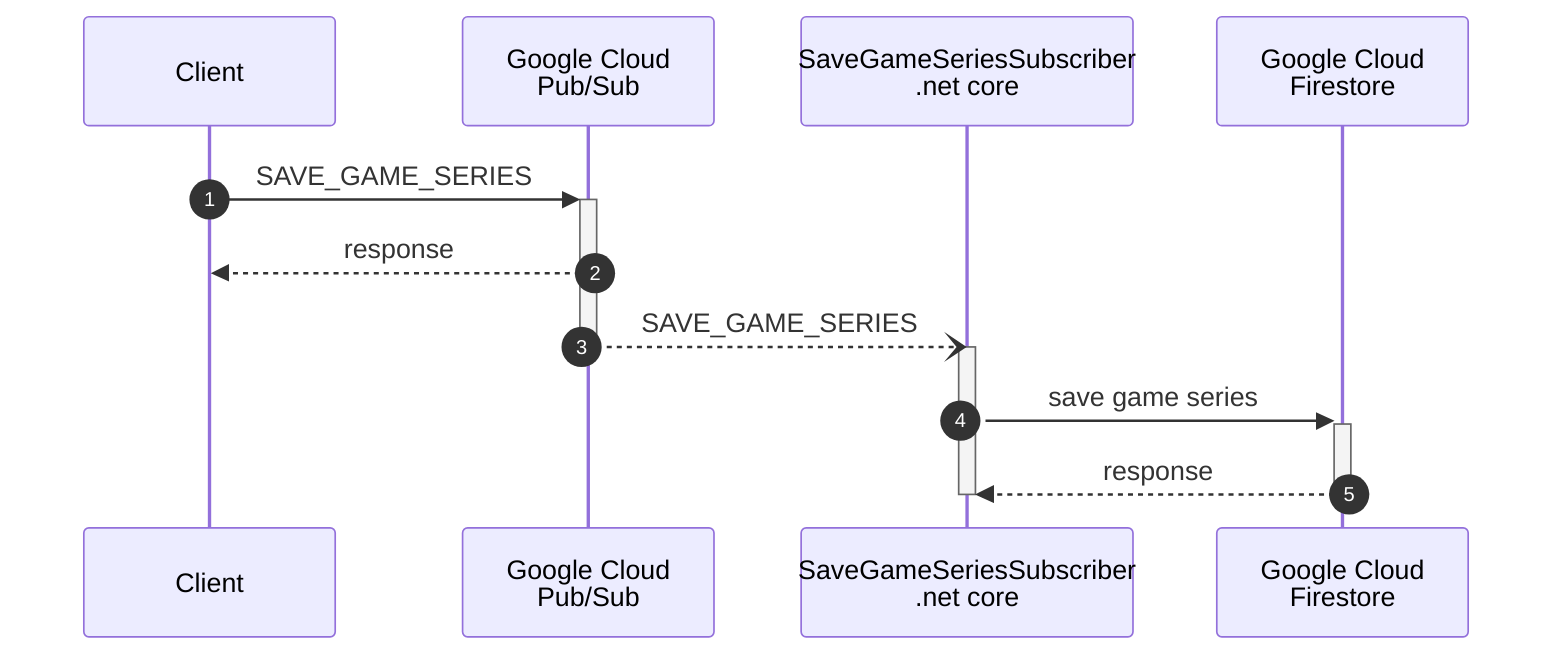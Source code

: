 sequenceDiagram
    autonumber
    participant C as Client
    participant PS as Google Cloud<br>Pub/Sub
    participant SGSS as SaveGameSeriesSubscriber<br>.net core
    participant FS as Google Cloud<br>Firestore
    C->>+PS: SAVE_GAME_SERIES
    PS-->>C: response
    PS--)SGSS: SAVE_GAME_SERIES
    deactivate PS
    activate SGSS
    SGSS->>+FS: save game series
    FS-->>SGSS: response
    deactivate FS
    deactivate SGSS